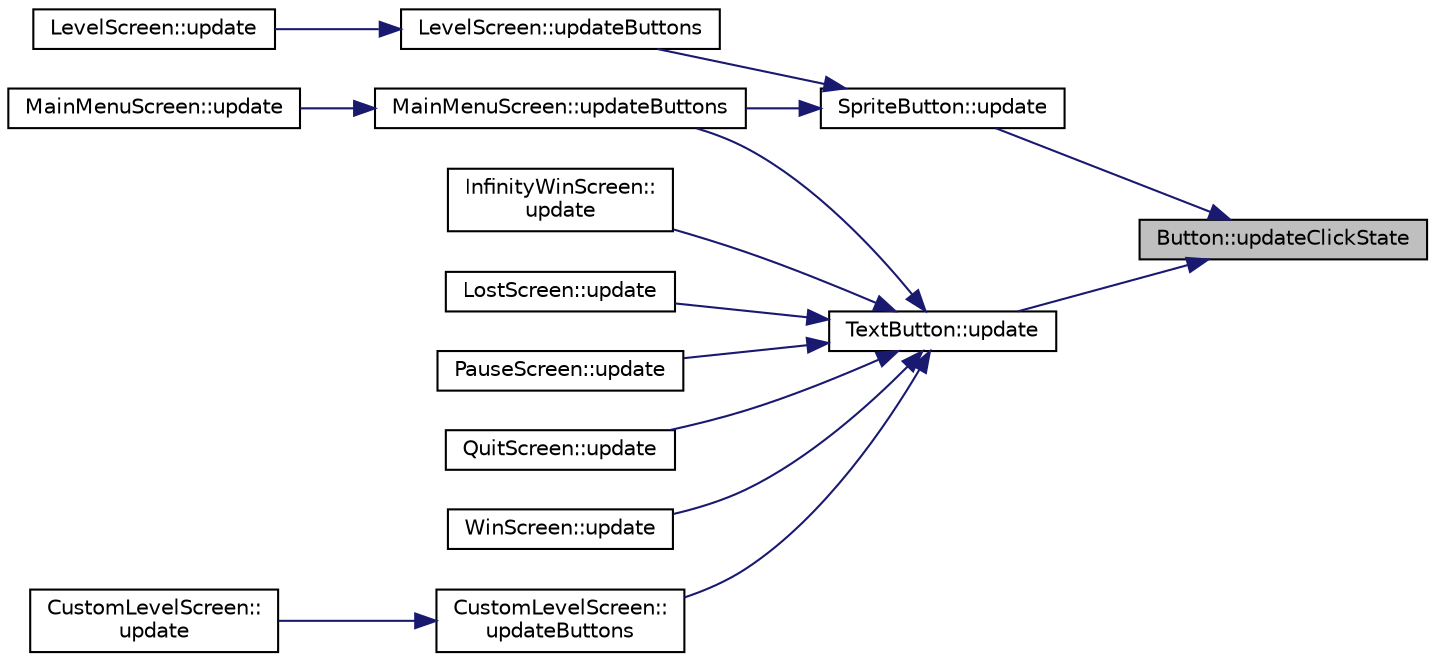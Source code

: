 digraph "Button::updateClickState"
{
 // LATEX_PDF_SIZE
  edge [fontname="Helvetica",fontsize="10",labelfontname="Helvetica",labelfontsize="10"];
  node [fontname="Helvetica",fontsize="10",shape=record];
  rankdir="RL";
  Node1 [label="Button::updateClickState",height=0.2,width=0.4,color="black", fillcolor="grey75", style="filled", fontcolor="black",tooltip="saves if mouse was pressed over the button"];
  Node1 -> Node2 [dir="back",color="midnightblue",fontsize="10",style="solid",fontname="Helvetica"];
  Node2 [label="SpriteButton::update",height=0.2,width=0.4,color="black", fillcolor="white", style="filled",URL="$class_sprite_button.html#a96573bf5d8f43ad114e163e3e61fce4e",tooltip="play the approprite sound, changes colour, and changes the clicked state of the button"];
  Node2 -> Node3 [dir="back",color="midnightblue",fontsize="10",style="solid",fontname="Helvetica"];
  Node3 [label="LevelScreen::updateButtons",height=0.2,width=0.4,color="black", fillcolor="white", style="filled",URL="$class_level_screen.html#a603547a70688d91fee59b513f03d46c8",tooltip="updates the buttons"];
  Node3 -> Node4 [dir="back",color="midnightblue",fontsize="10",style="solid",fontname="Helvetica"];
  Node4 [label="LevelScreen::update",height=0.2,width=0.4,color="black", fillcolor="white", style="filled",URL="$class_level_screen.html#aa1c5ae2e5452dec4c1bdf9b5bfb2e213",tooltip="updates all the elements in the screen"];
  Node2 -> Node5 [dir="back",color="midnightblue",fontsize="10",style="solid",fontname="Helvetica"];
  Node5 [label="MainMenuScreen::updateButtons",height=0.2,width=0.4,color="black", fillcolor="white", style="filled",URL="$class_main_menu_screen.html#a98dafb236117e978f0d6009a4a0b7e39",tooltip="update all the button on the screen"];
  Node5 -> Node6 [dir="back",color="midnightblue",fontsize="10",style="solid",fontname="Helvetica"];
  Node6 [label="MainMenuScreen::update",height=0.2,width=0.4,color="black", fillcolor="white", style="filled",URL="$class_main_menu_screen.html#af4d22a618029ec11277886737c360896",tooltip="Makes the changes required on the main screen."];
  Node1 -> Node7 [dir="back",color="midnightblue",fontsize="10",style="solid",fontname="Helvetica"];
  Node7 [label="TextButton::update",height=0.2,width=0.4,color="black", fillcolor="white", style="filled",URL="$class_text_button.html#a401808bb6c1a6e2d0a751121d9cdb218",tooltip="play the approprite sound, changes colour, and changes the clicked state of the button"];
  Node7 -> Node8 [dir="back",color="midnightblue",fontsize="10",style="solid",fontname="Helvetica"];
  Node8 [label="InfinityWinScreen::\lupdate",height=0.2,width=0.4,color="black", fillcolor="white", style="filled",URL="$class_infinity_win_screen.html#aaff6d27f7826e17603181358cc5bc9ac",tooltip=" "];
  Node7 -> Node9 [dir="back",color="midnightblue",fontsize="10",style="solid",fontname="Helvetica"];
  Node9 [label="LostScreen::update",height=0.2,width=0.4,color="black", fillcolor="white", style="filled",URL="$class_lost_screen.html#aa89aa24f79d1e4114c997587d399321a",tooltip=" "];
  Node7 -> Node10 [dir="back",color="midnightblue",fontsize="10",style="solid",fontname="Helvetica"];
  Node10 [label="PauseScreen::update",height=0.2,width=0.4,color="black", fillcolor="white", style="filled",URL="$class_pause_screen.html#a02be0814a458d2782380899607e2afe2",tooltip=" "];
  Node7 -> Node11 [dir="back",color="midnightblue",fontsize="10",style="solid",fontname="Helvetica"];
  Node11 [label="QuitScreen::update",height=0.2,width=0.4,color="black", fillcolor="white", style="filled",URL="$class_quit_screen.html#a79f30e37d9d22e184629b165f7442c45",tooltip=" "];
  Node7 -> Node12 [dir="back",color="midnightblue",fontsize="10",style="solid",fontname="Helvetica"];
  Node12 [label="WinScreen::update",height=0.2,width=0.4,color="black", fillcolor="white", style="filled",URL="$class_win_screen.html#a15b72b3c199e9755b787d0e24c6529fe",tooltip=" "];
  Node7 -> Node13 [dir="back",color="midnightblue",fontsize="10",style="solid",fontname="Helvetica"];
  Node13 [label="CustomLevelScreen::\lupdateButtons",height=0.2,width=0.4,color="black", fillcolor="white", style="filled",URL="$class_custom_level_screen.html#a7bce4169f27eb53560a97d80db535977",tooltip=" "];
  Node13 -> Node14 [dir="back",color="midnightblue",fontsize="10",style="solid",fontname="Helvetica"];
  Node14 [label="CustomLevelScreen::\lupdate",height=0.2,width=0.4,color="black", fillcolor="white", style="filled",URL="$class_custom_level_screen.html#a8c284c4a05647b3ea5f259ec780ecdd1",tooltip=" "];
  Node7 -> Node5 [dir="back",color="midnightblue",fontsize="10",style="solid",fontname="Helvetica"];
}
